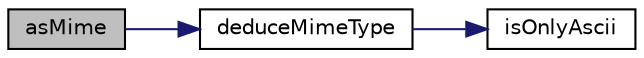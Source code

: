 digraph "asMime"
{
  edge [fontname="Helvetica",fontsize="10",labelfontname="Helvetica",labelfontsize="10"];
  node [fontname="Helvetica",fontsize="10",shape=record];
  rankdir="LR";
  Node1 [label="asMime",height=0.2,width=0.4,color="black", fillcolor="grey75", style="filled" fontcolor="black"];
  Node1 -> Node2 [color="midnightblue",fontsize="10",style="solid",fontname="Helvetica"];
  Node2 [label="deduceMimeType",height=0.2,width=0.4,color="black", fillcolor="white", style="filled",URL="$class_simple_attachment.html#a461376f291b35213698c2c4fb32b405e"];
  Node2 -> Node3 [color="midnightblue",fontsize="10",style="solid",fontname="Helvetica"];
  Node3 [label="isOnlyAscii",height=0.2,width=0.4,color="black", fillcolor="white", style="filled",URL="$class_simple_attachment.html#a76deea2a9db574100d8f663e30eeab3f"];
}

